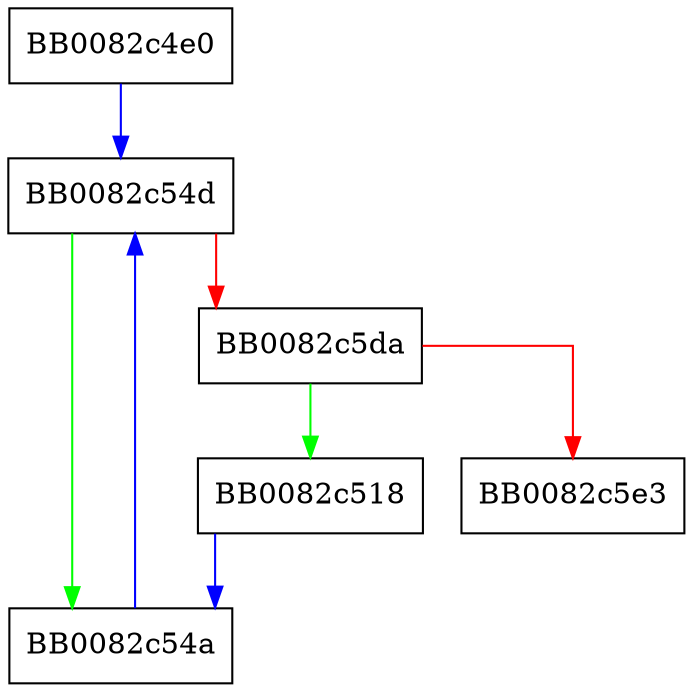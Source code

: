digraph RC2_encrypt {
  node [shape="box"];
  graph [splines=ortho];
  BB0082c4e0 -> BB0082c54d [color="blue"];
  BB0082c518 -> BB0082c54a [color="blue"];
  BB0082c54a -> BB0082c54d [color="blue"];
  BB0082c54d -> BB0082c54a [color="green"];
  BB0082c54d -> BB0082c5da [color="red"];
  BB0082c5da -> BB0082c518 [color="green"];
  BB0082c5da -> BB0082c5e3 [color="red"];
}